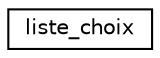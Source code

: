 digraph "Graphe hiérarchique des classes"
{
  edge [fontname="Helvetica",fontsize="10",labelfontname="Helvetica",labelfontsize="10"];
  node [fontname="Helvetica",fontsize="10",shape=record];
  rankdir="LR";
  Node0 [label="liste_choix",height=0.2,width=0.4,color="black", fillcolor="white", style="filled",URL="$classliste__choix.html",tooltip="Classe décrivant une liste de choix. "];
}
